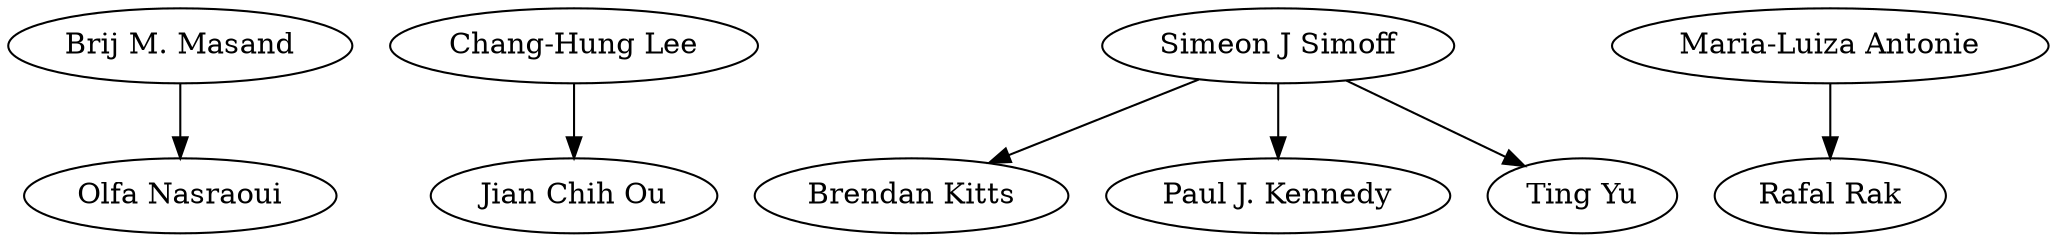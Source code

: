 strict digraph G{
"Brij M. Masand" -> "Olfa Nasraoui"
"Chang-Hung Lee" -> "Jian Chih Ou"
"Simeon J Simoff" -> "Brendan Kitts"
"Simeon J Simoff" -> "Paul J. Kennedy"
"Maria-Luiza Antonie" -> "Rafal Rak"
"Simeon J Simoff" -> "Ting Yu"
}